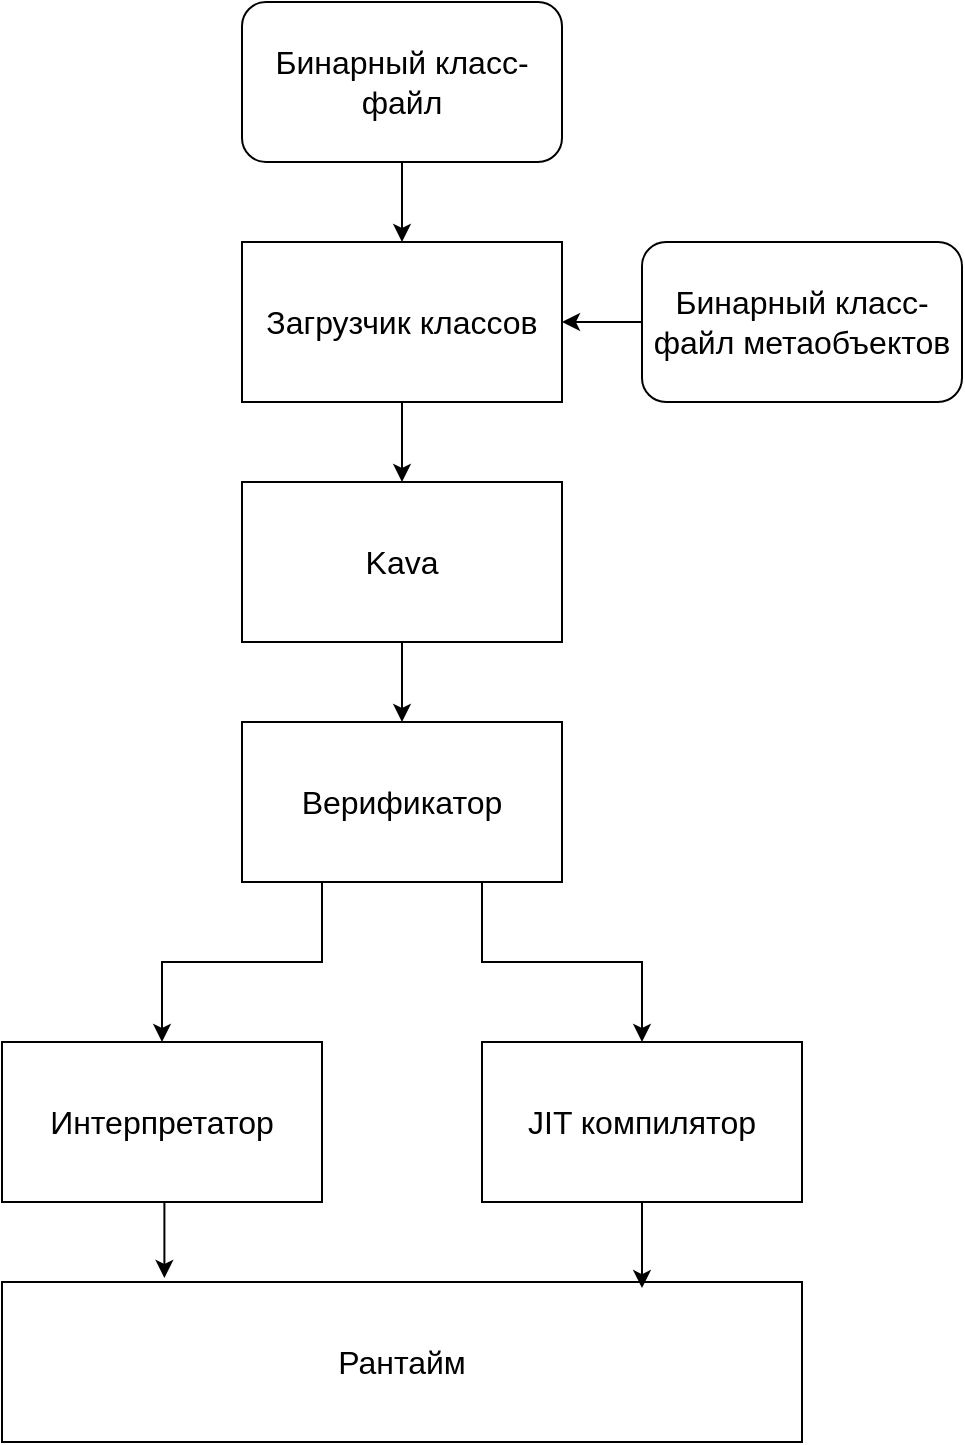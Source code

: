 <mxfile version="24.4.6" type="device">
  <diagram name="Страница — 1" id="I31-gltjNqlyBC-u8OdT">
    <mxGraphModel dx="1434" dy="844" grid="1" gridSize="10" guides="1" tooltips="1" connect="1" arrows="1" fold="1" page="1" pageScale="1" pageWidth="827" pageHeight="1169" math="0" shadow="0">
      <root>
        <mxCell id="0" />
        <mxCell id="1" parent="0" />
        <mxCell id="c7QRLofPzIFgX0_e89LF-20" value="" style="edgeStyle=orthogonalEdgeStyle;rounded=0;orthogonalLoop=1;jettySize=auto;html=1;" edge="1" parent="1" source="c7QRLofPzIFgX0_e89LF-1" target="c7QRLofPzIFgX0_e89LF-2">
          <mxGeometry relative="1" as="geometry" />
        </mxCell>
        <mxCell id="c7QRLofPzIFgX0_e89LF-1" value="&lt;font style=&quot;font-size: 16px;&quot;&gt;Бинарный класс-файл&lt;/font&gt;" style="rounded=1;whiteSpace=wrap;html=1;" vertex="1" parent="1">
          <mxGeometry x="320" y="40" width="160" height="80" as="geometry" />
        </mxCell>
        <mxCell id="c7QRLofPzIFgX0_e89LF-19" value="" style="edgeStyle=orthogonalEdgeStyle;rounded=0;orthogonalLoop=1;jettySize=auto;html=1;" edge="1" parent="1" source="c7QRLofPzIFgX0_e89LF-2" target="c7QRLofPzIFgX0_e89LF-4">
          <mxGeometry relative="1" as="geometry" />
        </mxCell>
        <mxCell id="c7QRLofPzIFgX0_e89LF-2" value="&lt;font style=&quot;font-size: 16px;&quot;&gt;Загрузчик классов&lt;/font&gt;" style="rounded=0;whiteSpace=wrap;html=1;" vertex="1" parent="1">
          <mxGeometry x="320" y="160" width="160" height="80" as="geometry" />
        </mxCell>
        <mxCell id="c7QRLofPzIFgX0_e89LF-16" style="edgeStyle=orthogonalEdgeStyle;rounded=0;orthogonalLoop=1;jettySize=auto;html=1;exitX=0.75;exitY=1;exitDx=0;exitDy=0;entryX=0.5;entryY=0;entryDx=0;entryDy=0;" edge="1" parent="1" source="c7QRLofPzIFgX0_e89LF-3" target="c7QRLofPzIFgX0_e89LF-10">
          <mxGeometry relative="1" as="geometry" />
        </mxCell>
        <mxCell id="c7QRLofPzIFgX0_e89LF-17" style="edgeStyle=orthogonalEdgeStyle;rounded=0;orthogonalLoop=1;jettySize=auto;html=1;exitX=0.25;exitY=1;exitDx=0;exitDy=0;entryX=0.5;entryY=0;entryDx=0;entryDy=0;" edge="1" parent="1" source="c7QRLofPzIFgX0_e89LF-3" target="c7QRLofPzIFgX0_e89LF-9">
          <mxGeometry relative="1" as="geometry" />
        </mxCell>
        <mxCell id="c7QRLofPzIFgX0_e89LF-3" value="&lt;font style=&quot;font-size: 16px;&quot;&gt;Верификатор&lt;/font&gt;" style="rounded=0;whiteSpace=wrap;html=1;" vertex="1" parent="1">
          <mxGeometry x="320" y="400" width="160" height="80" as="geometry" />
        </mxCell>
        <mxCell id="c7QRLofPzIFgX0_e89LF-18" value="" style="edgeStyle=orthogonalEdgeStyle;rounded=0;orthogonalLoop=1;jettySize=auto;html=1;" edge="1" parent="1" source="c7QRLofPzIFgX0_e89LF-4" target="c7QRLofPzIFgX0_e89LF-3">
          <mxGeometry relative="1" as="geometry" />
        </mxCell>
        <mxCell id="c7QRLofPzIFgX0_e89LF-4" value="&lt;font style=&quot;font-size: 16px;&quot;&gt;Kava&lt;/font&gt;" style="rounded=0;whiteSpace=wrap;html=1;" vertex="1" parent="1">
          <mxGeometry x="320" y="280" width="160" height="80" as="geometry" />
        </mxCell>
        <mxCell id="c7QRLofPzIFgX0_e89LF-21" value="" style="edgeStyle=orthogonalEdgeStyle;rounded=0;orthogonalLoop=1;jettySize=auto;html=1;" edge="1" parent="1" source="c7QRLofPzIFgX0_e89LF-6" target="c7QRLofPzIFgX0_e89LF-2">
          <mxGeometry relative="1" as="geometry" />
        </mxCell>
        <mxCell id="c7QRLofPzIFgX0_e89LF-6" value="&lt;font style=&quot;font-size: 16px;&quot;&gt;Бинарный класс-файл метаобъектов&lt;/font&gt;" style="rounded=1;whiteSpace=wrap;html=1;" vertex="1" parent="1">
          <mxGeometry x="520" y="160" width="160" height="80" as="geometry" />
        </mxCell>
        <mxCell id="c7QRLofPzIFgX0_e89LF-9" value="&lt;font style=&quot;font-size: 16px;&quot;&gt;Интерпретатор&lt;/font&gt;" style="rounded=0;whiteSpace=wrap;html=1;" vertex="1" parent="1">
          <mxGeometry x="200" y="560" width="160" height="80" as="geometry" />
        </mxCell>
        <mxCell id="c7QRLofPzIFgX0_e89LF-10" value="&lt;font style=&quot;font-size: 16px;&quot;&gt;JIT компилятор&lt;/font&gt;" style="rounded=0;whiteSpace=wrap;html=1;" vertex="1" parent="1">
          <mxGeometry x="440" y="560" width="160" height="80" as="geometry" />
        </mxCell>
        <mxCell id="c7QRLofPzIFgX0_e89LF-11" value="&lt;font style=&quot;font-size: 16px;&quot;&gt;Рантайм&lt;/font&gt;" style="rounded=0;whiteSpace=wrap;html=1;" vertex="1" parent="1">
          <mxGeometry x="200" y="680" width="400" height="80" as="geometry" />
        </mxCell>
        <mxCell id="c7QRLofPzIFgX0_e89LF-13" style="edgeStyle=orthogonalEdgeStyle;rounded=0;orthogonalLoop=1;jettySize=auto;html=1;exitX=0.5;exitY=1;exitDx=0;exitDy=0;entryX=0.8;entryY=0.038;entryDx=0;entryDy=0;entryPerimeter=0;" edge="1" parent="1" source="c7QRLofPzIFgX0_e89LF-10" target="c7QRLofPzIFgX0_e89LF-11">
          <mxGeometry relative="1" as="geometry" />
        </mxCell>
        <mxCell id="c7QRLofPzIFgX0_e89LF-15" style="edgeStyle=orthogonalEdgeStyle;rounded=0;orthogonalLoop=1;jettySize=auto;html=1;exitX=0.5;exitY=1;exitDx=0;exitDy=0;entryX=0.203;entryY=-0.025;entryDx=0;entryDy=0;entryPerimeter=0;" edge="1" parent="1" source="c7QRLofPzIFgX0_e89LF-9" target="c7QRLofPzIFgX0_e89LF-11">
          <mxGeometry relative="1" as="geometry" />
        </mxCell>
      </root>
    </mxGraphModel>
  </diagram>
</mxfile>
